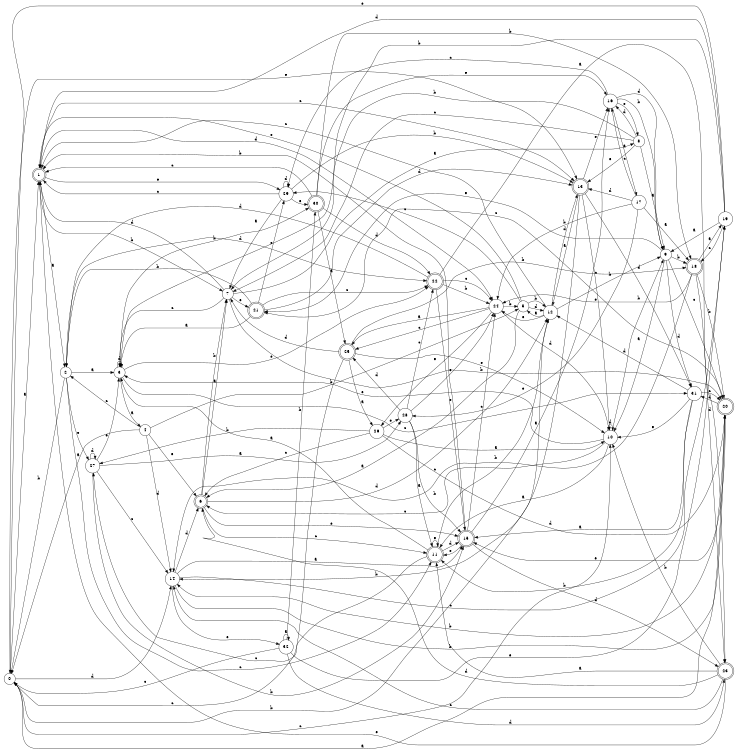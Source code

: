 digraph n27_6 {
__start0 [label="" shape="none"];

rankdir=LR;
size="8,5";

s0 [style="filled", color="black", fillcolor="white" shape="circle", label="0"];
s1 [style="rounded,filled", color="black", fillcolor="white" shape="doublecircle", label="1"];
s2 [style="filled", color="black", fillcolor="white" shape="circle", label="2"];
s3 [style="filled", color="black", fillcolor="white" shape="circle", label="3"];
s4 [style="filled", color="black", fillcolor="white" shape="circle", label="4"];
s5 [style="filled", color="black", fillcolor="white" shape="circle", label="5"];
s6 [style="rounded,filled", color="black", fillcolor="white" shape="doublecircle", label="6"];
s7 [style="filled", color="black", fillcolor="white" shape="circle", label="7"];
s8 [style="filled", color="black", fillcolor="white" shape="circle", label="8"];
s9 [style="filled", color="black", fillcolor="white" shape="circle", label="9"];
s10 [style="filled", color="black", fillcolor="white" shape="circle", label="10"];
s11 [style="rounded,filled", color="black", fillcolor="white" shape="doublecircle", label="11"];
s12 [style="filled", color="black", fillcolor="white" shape="circle", label="12"];
s13 [style="rounded,filled", color="black", fillcolor="white" shape="doublecircle", label="13"];
s14 [style="filled", color="black", fillcolor="white" shape="circle", label="14"];
s15 [style="rounded,filled", color="black", fillcolor="white" shape="doublecircle", label="15"];
s16 [style="filled", color="black", fillcolor="white" shape="circle", label="16"];
s17 [style="filled", color="black", fillcolor="white" shape="circle", label="17"];
s18 [style="rounded,filled", color="black", fillcolor="white" shape="doublecircle", label="18"];
s19 [style="filled", color="black", fillcolor="white" shape="circle", label="19"];
s20 [style="rounded,filled", color="black", fillcolor="white" shape="doublecircle", label="20"];
s21 [style="rounded,filled", color="black", fillcolor="white" shape="doublecircle", label="21"];
s22 [style="rounded,filled", color="black", fillcolor="white" shape="doublecircle", label="22"];
s23 [style="rounded,filled", color="black", fillcolor="white" shape="doublecircle", label="23"];
s24 [style="filled", color="black", fillcolor="white" shape="circle", label="24"];
s25 [style="rounded,filled", color="black", fillcolor="white" shape="doublecircle", label="25"];
s26 [style="filled", color="black", fillcolor="white" shape="circle", label="26"];
s27 [style="filled", color="black", fillcolor="white" shape="circle", label="27"];
s28 [style="filled", color="black", fillcolor="white" shape="circle", label="28"];
s29 [style="filled", color="black", fillcolor="white" shape="circle", label="29"];
s30 [style="rounded,filled", color="black", fillcolor="white" shape="doublecircle", label="30"];
s31 [style="filled", color="black", fillcolor="white" shape="circle", label="31"];
s32 [style="filled", color="black", fillcolor="white" shape="circle", label="32"];
s0 -> s1 [label="a"];
s0 -> s12 [label="b"];
s0 -> s10 [label="c"];
s0 -> s14 [label="d"];
s0 -> s13 [label="e"];
s1 -> s2 [label="a"];
s1 -> s7 [label="b"];
s1 -> s13 [label="c"];
s1 -> s24 [label="d"];
s1 -> s29 [label="e"];
s2 -> s3 [label="a"];
s2 -> s0 [label="b"];
s2 -> s11 [label="c"];
s2 -> s22 [label="d"];
s2 -> s27 [label="e"];
s3 -> s4 [label="a"];
s3 -> s30 [label="b"];
s3 -> s31 [label="c"];
s3 -> s3 [label="d"];
s3 -> s22 [label="e"];
s4 -> s0 [label="a"];
s4 -> s5 [label="b"];
s4 -> s2 [label="c"];
s4 -> s14 [label="d"];
s4 -> s6 [label="e"];
s5 -> s6 [label="a"];
s5 -> s12 [label="b"];
s5 -> s29 [label="c"];
s5 -> s12 [label="d"];
s5 -> s1 [label="e"];
s6 -> s7 [label="a"];
s6 -> s7 [label="b"];
s6 -> s11 [label="c"];
s6 -> s12 [label="d"];
s6 -> s15 [label="e"];
s7 -> s8 [label="a"];
s7 -> s20 [label="b"];
s7 -> s3 [label="c"];
s7 -> s1 [label="d"];
s7 -> s21 [label="e"];
s8 -> s9 [label="a"];
s8 -> s7 [label="b"];
s8 -> s7 [label="c"];
s8 -> s16 [label="d"];
s8 -> s13 [label="e"];
s9 -> s10 [label="a"];
s9 -> s18 [label="b"];
s9 -> s20 [label="c"];
s9 -> s31 [label="d"];
s9 -> s21 [label="e"];
s10 -> s11 [label="a"];
s10 -> s9 [label="b"];
s10 -> s6 [label="c"];
s10 -> s10 [label="d"];
s10 -> s3 [label="e"];
s11 -> s3 [label="a"];
s11 -> s12 [label="b"];
s11 -> s27 [label="c"];
s11 -> s15 [label="d"];
s11 -> s11 [label="e"];
s12 -> s5 [label="a"];
s12 -> s9 [label="b"];
s12 -> s1 [label="c"];
s12 -> s13 [label="d"];
s12 -> s24 [label="e"];
s13 -> s12 [label="a"];
s13 -> s14 [label="b"];
s13 -> s10 [label="c"];
s13 -> s31 [label="d"];
s13 -> s16 [label="e"];
s14 -> s15 [label="a"];
s14 -> s20 [label="b"];
s14 -> s19 [label="c"];
s14 -> s6 [label="d"];
s14 -> s32 [label="e"];
s15 -> s16 [label="a"];
s15 -> s1 [label="b"];
s15 -> s24 [label="c"];
s15 -> s23 [label="d"];
s15 -> s11 [label="e"];
s16 -> s17 [label="a"];
s16 -> s9 [label="b"];
s16 -> s29 [label="c"];
s16 -> s9 [label="d"];
s16 -> s8 [label="e"];
s17 -> s18 [label="a"];
s17 -> s24 [label="b"];
s17 -> s16 [label="c"];
s17 -> s13 [label="d"];
s17 -> s28 [label="e"];
s18 -> s19 [label="a"];
s18 -> s20 [label="b"];
s18 -> s14 [label="c"];
s18 -> s23 [label="d"];
s18 -> s24 [label="e"];
s19 -> s9 [label="a"];
s19 -> s3 [label="b"];
s19 -> s18 [label="c"];
s19 -> s1 [label="d"];
s19 -> s0 [label="e"];
s20 -> s0 [label="a"];
s20 -> s14 [label="b"];
s20 -> s21 [label="c"];
s20 -> s31 [label="d"];
s20 -> s15 [label="e"];
s21 -> s3 [label="a"];
s21 -> s2 [label="b"];
s21 -> s22 [label="c"];
s21 -> s13 [label="d"];
s21 -> s29 [label="e"];
s22 -> s23 [label="a"];
s22 -> s24 [label="b"];
s22 -> s24 [label="c"];
s22 -> s2 [label="d"];
s22 -> s15 [label="e"];
s23 -> s11 [label="a"];
s23 -> s10 [label="b"];
s23 -> s14 [label="c"];
s23 -> s6 [label="d"];
s23 -> s1 [label="e"];
s24 -> s25 [label="a"];
s24 -> s5 [label="b"];
s24 -> s25 [label="c"];
s24 -> s10 [label="d"];
s24 -> s26 [label="e"];
s25 -> s26 [label="a"];
s25 -> s18 [label="b"];
s25 -> s0 [label="c"];
s25 -> s7 [label="d"];
s25 -> s10 [label="e"];
s26 -> s10 [label="a"];
s26 -> s27 [label="b"];
s26 -> s6 [label="c"];
s26 -> s20 [label="d"];
s26 -> s28 [label="e"];
s27 -> s28 [label="a"];
s27 -> s15 [label="b"];
s27 -> s14 [label="c"];
s27 -> s27 [label="d"];
s27 -> s3 [label="e"];
s28 -> s11 [label="a"];
s28 -> s15 [label="b"];
s28 -> s22 [label="c"];
s28 -> s25 [label="d"];
s28 -> s24 [label="e"];
s29 -> s7 [label="a"];
s29 -> s13 [label="b"];
s29 -> s1 [label="c"];
s29 -> s29 [label="d"];
s29 -> s30 [label="e"];
s30 -> s25 [label="a"];
s30 -> s18 [label="b"];
s30 -> s1 [label="c"];
s30 -> s22 [label="d"];
s30 -> s16 [label="e"];
s31 -> s15 [label="a"];
s31 -> s11 [label="b"];
s31 -> s20 [label="c"];
s31 -> s12 [label="d"];
s31 -> s10 [label="e"];
s32 -> s32 [label="a"];
s32 -> s30 [label="b"];
s32 -> s0 [label="c"];
s32 -> s23 [label="d"];
s32 -> s19 [label="e"];

}